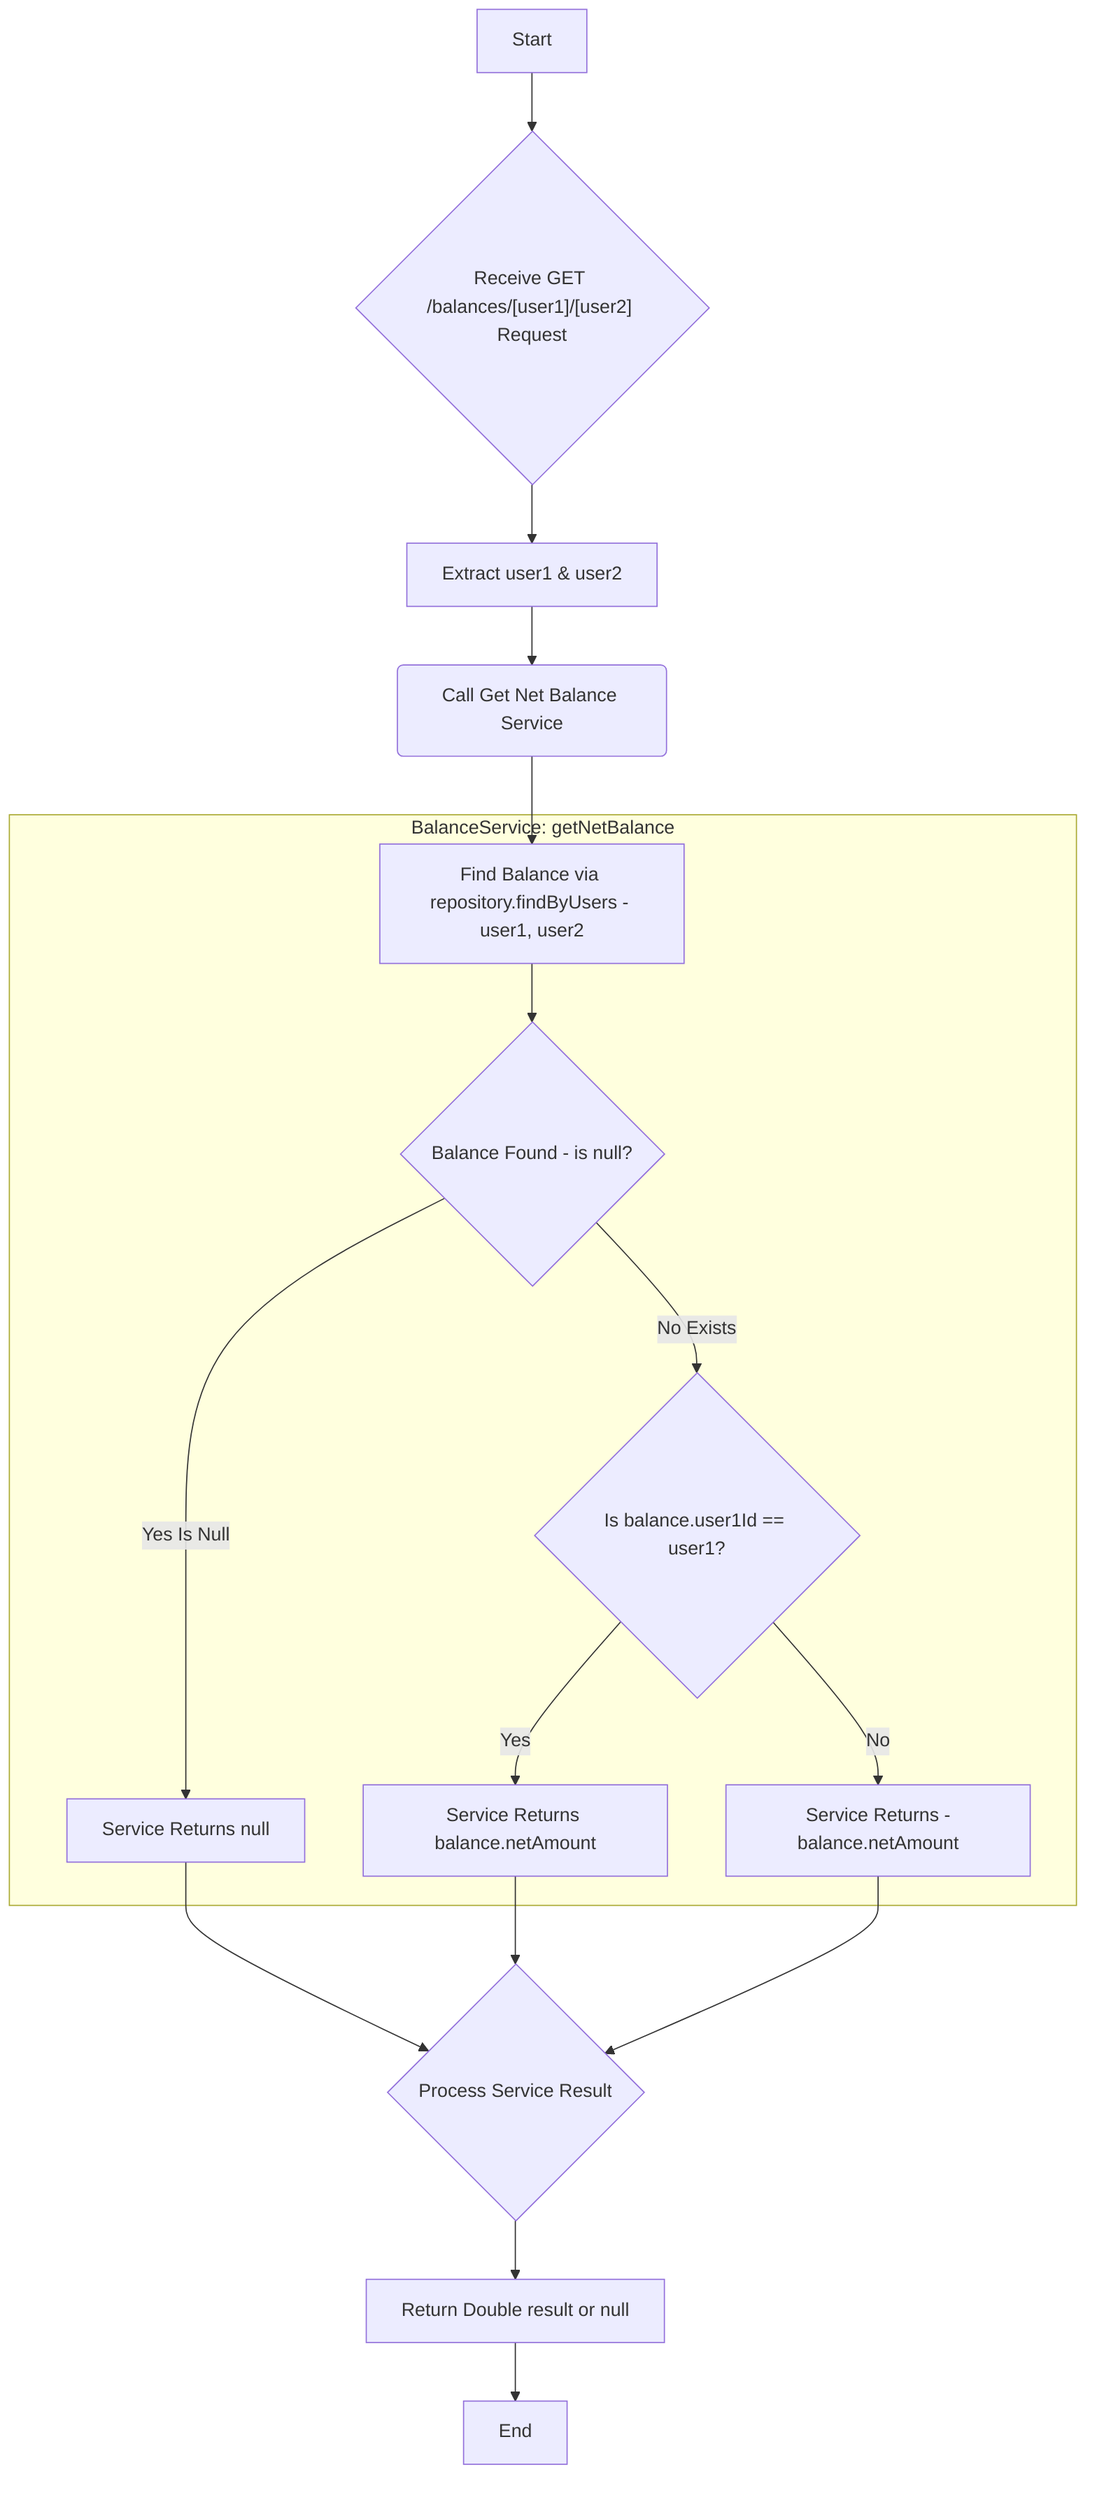 graph TD
    A[Start] --> B{"Receive GET /balances/[user1]/[user2] Request"};
B --> C[Extract user1 & user2];
C --> D(Call Get Net Balance Service);

subgraph "BalanceService: getNetBalance"
E[Find Balance via repository.findByUsers - user1, user2];
E --> F{Balance Found - is null?};
F -- Yes Is Null --> G[Service Returns null];

F -- No Exists --> H{Is balance.user1Id == user1?};
H -- Yes --> I[Service Returns balance.netAmount];
H -- No --> J[Service Returns -balance.netAmount];
end

D --> E;

G --> K{Process Service Result};
I --> K;
J --> K;

K --> L[Return Double result or null];
L --> ZEnd[End];